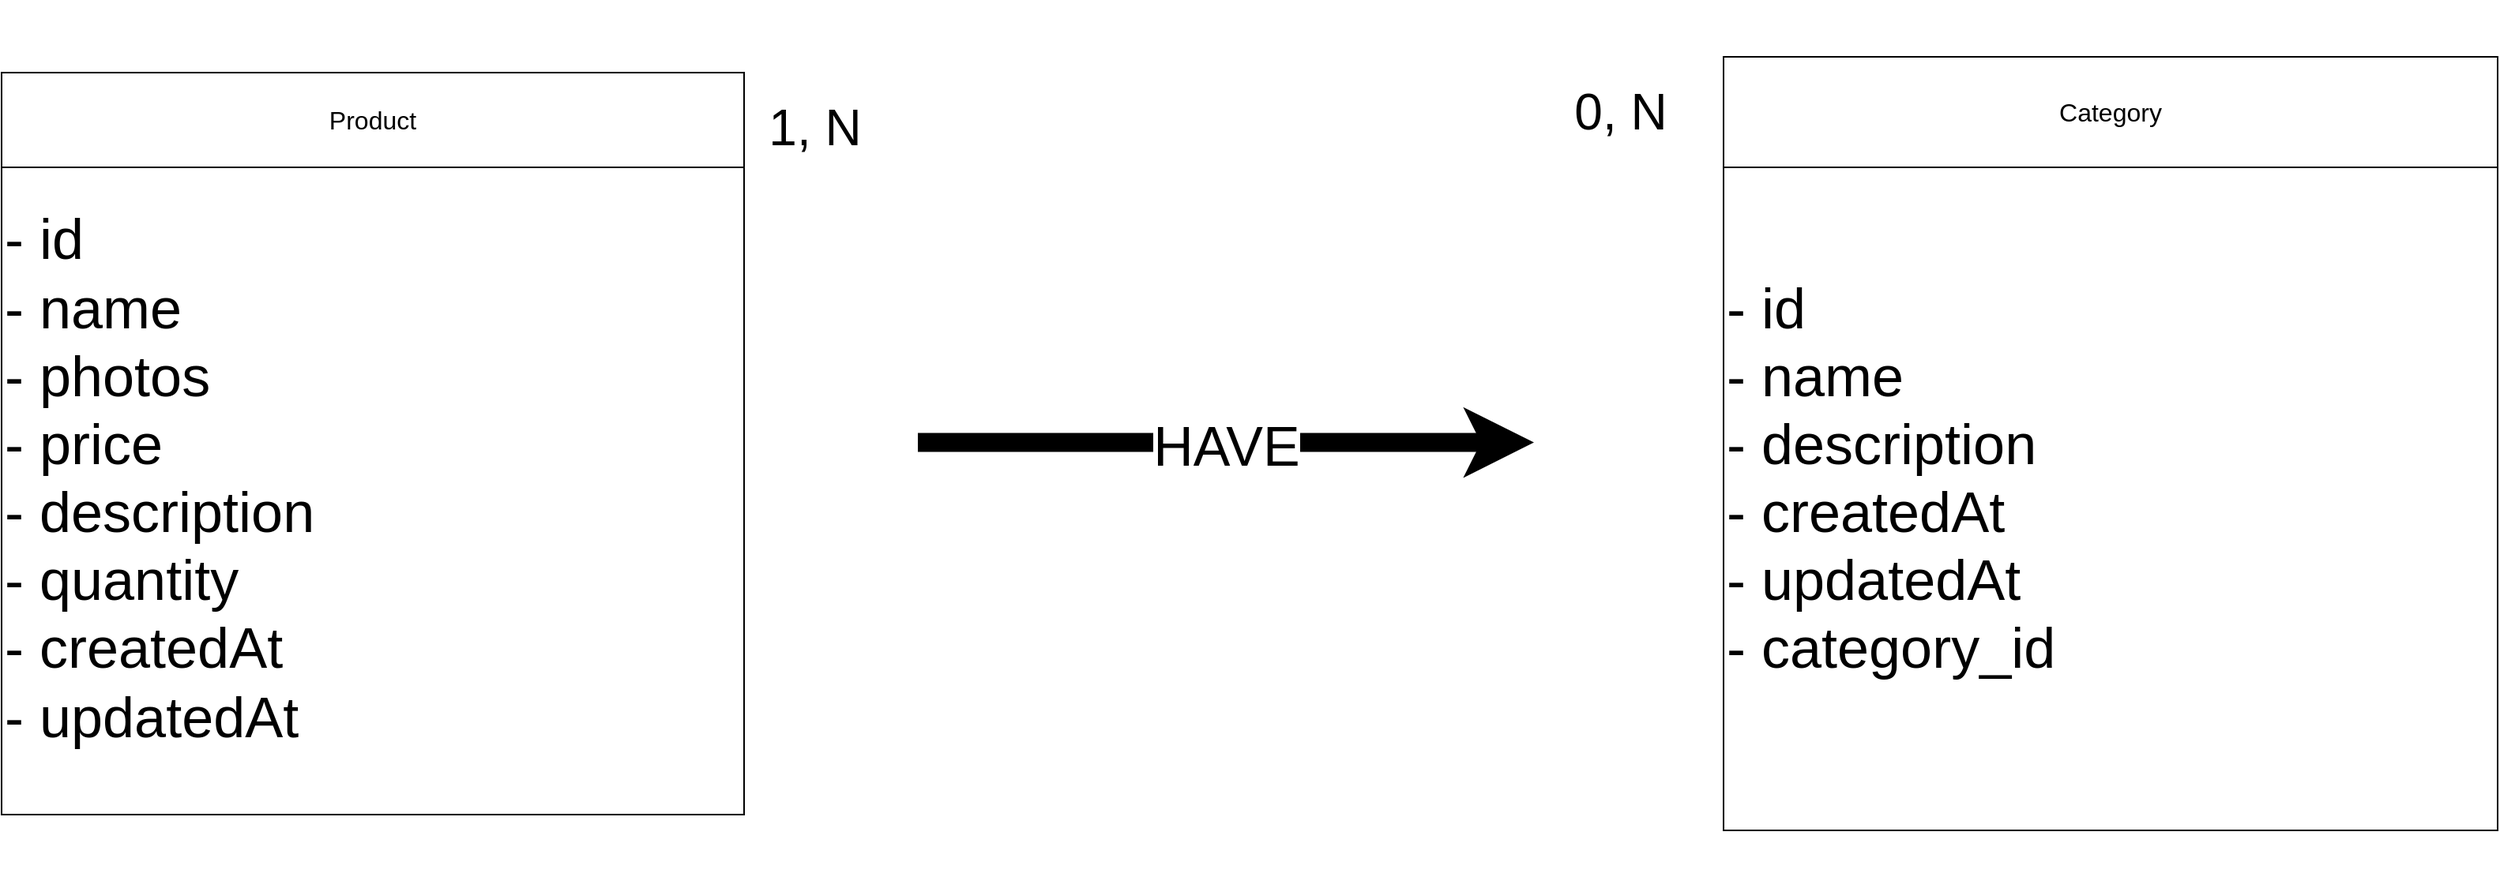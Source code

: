 <mxfile version="21.5.0" type="github">
  <diagram name="Page-1" id="rORFhXOkc0rDGhYF9sxe">
    <mxGraphModel dx="1434" dy="1941" grid="1" gridSize="10" guides="1" tooltips="1" connect="1" arrows="1" fold="1" page="1" pageScale="1" pageWidth="827" pageHeight="1169" math="0" shadow="0">
      <root>
        <mxCell id="0" />
        <mxCell id="1" parent="0" />
        <mxCell id="Zn3K7GQTgPLy571pBI7w-6" value="&lt;br&gt;&lt;br&gt;&lt;br&gt;&lt;br&gt;- id&lt;br&gt;- name&lt;br&gt;- description&lt;br&gt;- createdAt&lt;br&gt;- updatedAt&lt;br&gt;- category_id&lt;br&gt;&lt;br&gt;&lt;br&gt;&lt;br&gt;" style="whiteSpace=wrap;html=1;aspect=fixed;align=left;fontSize=36;fontStyle=0" parent="1" vertex="1">
          <mxGeometry x="1120" y="30" width="490" height="490" as="geometry" />
        </mxCell>
        <mxCell id="Zn3K7GQTgPLy571pBI7w-1" value="&lt;br&gt;- id&lt;br&gt;- name&lt;br&gt;- photos&lt;br&gt;- price&lt;br&gt;- description&lt;br&gt;- quantity&lt;br&gt;- createdAt&lt;br&gt;- updatedAt" style="whiteSpace=wrap;html=1;aspect=fixed;align=left;fontSize=36;fontStyle=0;labelBackgroundColor=default;" parent="1" vertex="1">
          <mxGeometry x="30" y="40" width="470" height="470" as="geometry" />
        </mxCell>
        <mxCell id="Zn3K7GQTgPLy571pBI7w-2" value="&lt;font size=&quot;3&quot;&gt;Product&lt;/font&gt;" style="rounded=0;whiteSpace=wrap;html=1;" parent="1" vertex="1">
          <mxGeometry x="30" y="40" width="470" height="60" as="geometry" />
        </mxCell>
        <mxCell id="Zn3K7GQTgPLy571pBI7w-3" value="&lt;font size=&quot;3&quot;&gt;Category&lt;/font&gt;" style="rounded=0;whiteSpace=wrap;html=1;" parent="1" vertex="1">
          <mxGeometry x="1120" y="30" width="490" height="70" as="geometry" />
        </mxCell>
        <mxCell id="58mDzejDTSW2NTJH7ohj-7" value="" style="endArrow=classic;html=1;rounded=0;strokeWidth=12;" parent="1" edge="1">
          <mxGeometry relative="1" as="geometry">
            <mxPoint x="610" y="274.29" as="sourcePoint" />
            <mxPoint x="1000" y="274.29" as="targetPoint" />
          </mxGeometry>
        </mxCell>
        <mxCell id="58mDzejDTSW2NTJH7ohj-8" value="HAVE" style="edgeLabel;resizable=0;html=1;align=center;verticalAlign=middle;fontSize=35;" parent="58mDzejDTSW2NTJH7ohj-7" connectable="0" vertex="1">
          <mxGeometry relative="1" as="geometry">
            <mxPoint y="1" as="offset" />
          </mxGeometry>
        </mxCell>
        <mxCell id="58mDzejDTSW2NTJH7ohj-9" value="&lt;span style=&quot;font-size: 32px;&quot;&gt;1, N&lt;/span&gt;" style="text;strokeColor=none;align=center;fillColor=none;html=1;verticalAlign=middle;whiteSpace=wrap;rounded=0;" parent="1" vertex="1">
          <mxGeometry x="440" y="30" width="210" height="90" as="geometry" />
        </mxCell>
        <mxCell id="58mDzejDTSW2NTJH7ohj-10" value="&lt;span style=&quot;font-size: 32px;&quot;&gt;0, N&lt;/span&gt;" style="text;strokeColor=none;align=center;fillColor=none;html=1;verticalAlign=middle;whiteSpace=wrap;rounded=0;" parent="1" vertex="1">
          <mxGeometry x="950" y="20" width="210" height="90" as="geometry" />
        </mxCell>
      </root>
    </mxGraphModel>
  </diagram>
</mxfile>
